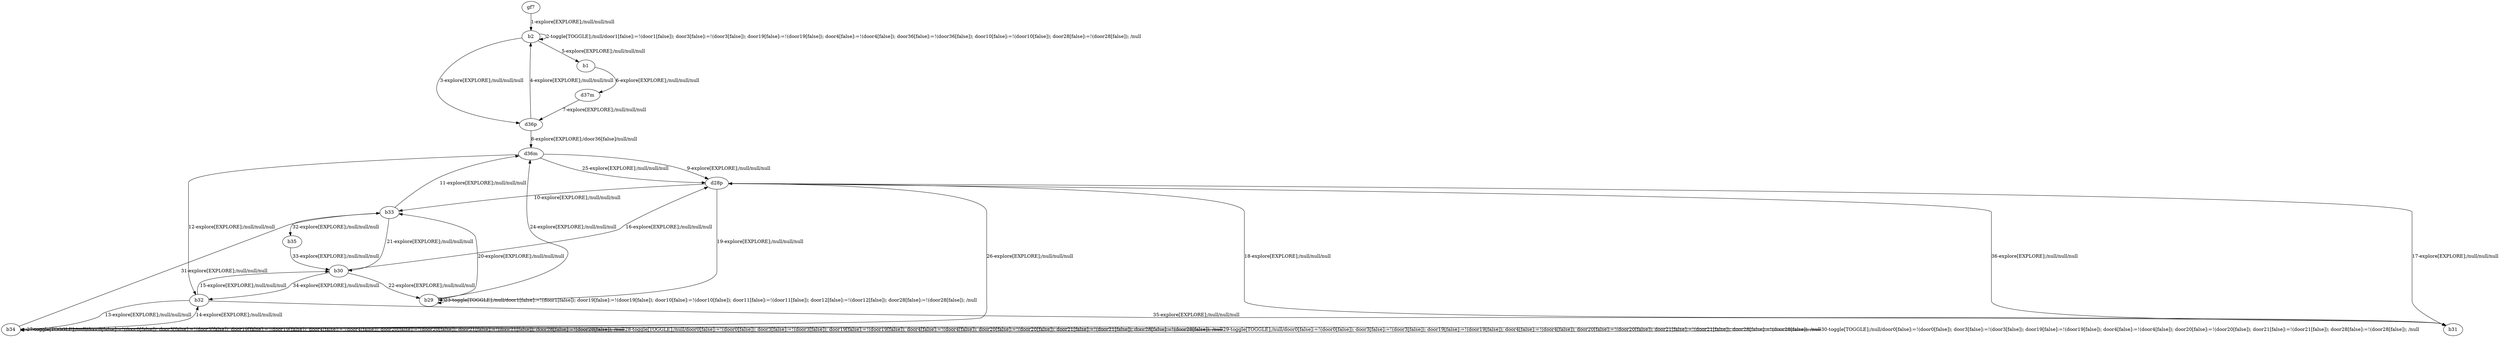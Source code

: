 # Total number of goals covered by this test: 5
# b34 --> b33
# b31 --> d28p
# d28p --> b31
# b34 --> b34
# d28p --> b29

digraph g {
"gf7" -> "b2" [label = "1-explore[EXPLORE];/null/null/null"];
"b2" -> "b2" [label = "2-toggle[TOGGLE];/null/door1[false]:=!(door1[false]); door3[false]:=!(door3[false]); door19[false]:=!(door19[false]); door4[false]:=!(door4[false]); door36[false]:=!(door36[false]); door10[false]:=!(door10[false]); door28[false]:=!(door28[false]); /null"];
"b2" -> "d36p" [label = "3-explore[EXPLORE];/null/null/null"];
"d36p" -> "b2" [label = "4-explore[EXPLORE];/null/null/null"];
"b2" -> "b1" [label = "5-explore[EXPLORE];/null/null/null"];
"b1" -> "d37m" [label = "6-explore[EXPLORE];/null/null/null"];
"d37m" -> "d36p" [label = "7-explore[EXPLORE];/null/null/null"];
"d36p" -> "d36m" [label = "8-explore[EXPLORE];/door36[false]/null/null"];
"d36m" -> "d28p" [label = "9-explore[EXPLORE];/null/null/null"];
"d28p" -> "b33" [label = "10-explore[EXPLORE];/null/null/null"];
"b33" -> "d36m" [label = "11-explore[EXPLORE];/null/null/null"];
"d36m" -> "b32" [label = "12-explore[EXPLORE];/null/null/null"];
"b32" -> "b34" [label = "13-explore[EXPLORE];/null/null/null"];
"b34" -> "b32" [label = "14-explore[EXPLORE];/null/null/null"];
"b32" -> "b30" [label = "15-explore[EXPLORE];/null/null/null"];
"b30" -> "d28p" [label = "16-explore[EXPLORE];/null/null/null"];
"d28p" -> "b31" [label = "17-explore[EXPLORE];/null/null/null"];
"b31" -> "d28p" [label = "18-explore[EXPLORE];/null/null/null"];
"d28p" -> "b29" [label = "19-explore[EXPLORE];/null/null/null"];
"b29" -> "b33" [label = "20-explore[EXPLORE];/null/null/null"];
"b33" -> "b30" [label = "21-explore[EXPLORE];/null/null/null"];
"b30" -> "b29" [label = "22-explore[EXPLORE];/null/null/null"];
"b29" -> "b29" [label = "23-toggle[TOGGLE];/null/door1[false]:=!(door1[false]); door19[false]:=!(door19[false]); door10[false]:=!(door10[false]); door11[false]:=!(door11[false]); door12[false]:=!(door12[false]); door28[false]:=!(door28[false]); /null"];
"b29" -> "d36m" [label = "24-explore[EXPLORE];/null/null/null"];
"d36m" -> "d28p" [label = "25-explore[EXPLORE];/null/null/null"];
"d28p" -> "b34" [label = "26-explore[EXPLORE];/null/null/null"];
"b34" -> "b34" [label = "27-toggle[TOGGLE];/null/door0[false]:=!(door0[false]); door3[false]:=!(door3[false]); door19[false]:=!(door19[false]); door4[false]:=!(door4[false]); door20[false]:=!(door20[false]); door21[false]:=!(door21[false]); door28[false]:=!(door28[false]); /null"];
"b34" -> "b34" [label = "28-toggle[TOGGLE];/null/door0[false]:=!(door0[false]); door3[false]:=!(door3[false]); door19[false]:=!(door19[false]); door4[false]:=!(door4[false]); door20[false]:=!(door20[false]); door21[false]:=!(door21[false]); door28[false]:=!(door28[false]); /null"];
"b34" -> "b34" [label = "29-toggle[TOGGLE];/null/door0[false]:=!(door0[false]); door3[false]:=!(door3[false]); door19[false]:=!(door19[false]); door4[false]:=!(door4[false]); door20[false]:=!(door20[false]); door21[false]:=!(door21[false]); door28[false]:=!(door28[false]); /null"];
"b34" -> "b34" [label = "30-toggle[TOGGLE];/null/door0[false]:=!(door0[false]); door3[false]:=!(door3[false]); door19[false]:=!(door19[false]); door4[false]:=!(door4[false]); door20[false]:=!(door20[false]); door21[false]:=!(door21[false]); door28[false]:=!(door28[false]); /null"];
"b34" -> "b33" [label = "31-explore[EXPLORE];/null/null/null"];
"b33" -> "b35" [label = "32-explore[EXPLORE];/null/null/null"];
"b35" -> "b30" [label = "33-explore[EXPLORE];/null/null/null"];
"b30" -> "b32" [label = "34-explore[EXPLORE];/null/null/null"];
"b32" -> "b31" [label = "35-explore[EXPLORE];/null/null/null"];
"b31" -> "d28p" [label = "36-explore[EXPLORE];/null/null/null"];
}